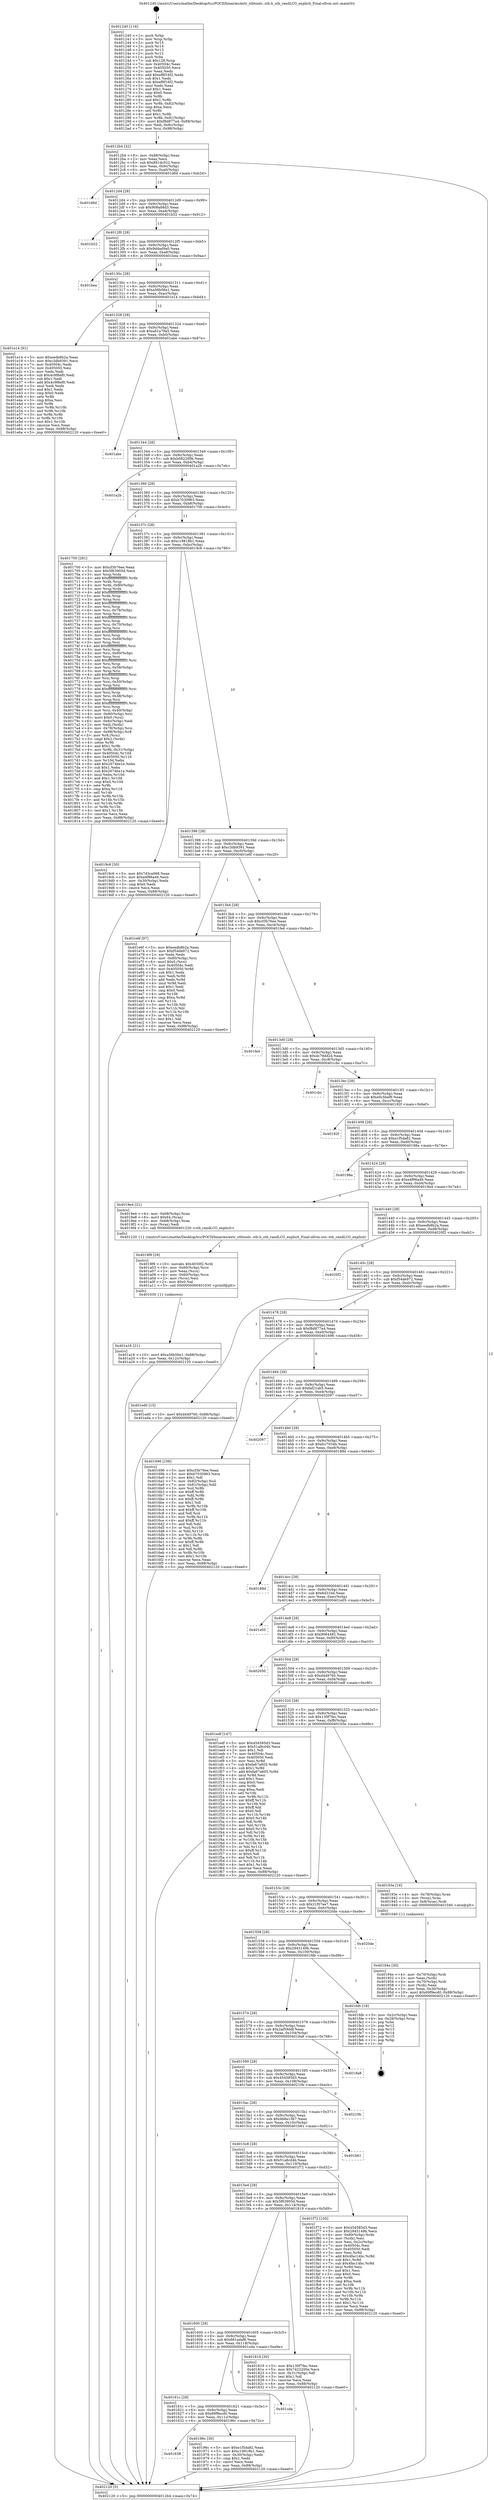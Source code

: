 digraph "0x401240" {
  label = "0x401240 (/mnt/c/Users/mathe/Desktop/tcc/POCII/binaries/extr_stbtools..stb.h_stb_randLCG_explicit_Final-ollvm.out::main(0))"
  labelloc = "t"
  node[shape=record]

  Entry [label="",width=0.3,height=0.3,shape=circle,fillcolor=black,style=filled]
  "0x4012b4" [label="{
     0x4012b4 [32]\l
     | [instrs]\l
     &nbsp;&nbsp;0x4012b4 \<+6\>: mov -0x88(%rbp),%eax\l
     &nbsp;&nbsp;0x4012ba \<+2\>: mov %eax,%ecx\l
     &nbsp;&nbsp;0x4012bc \<+6\>: sub $0x891dc022,%ecx\l
     &nbsp;&nbsp;0x4012c2 \<+6\>: mov %eax,-0x9c(%rbp)\l
     &nbsp;&nbsp;0x4012c8 \<+6\>: mov %ecx,-0xa0(%rbp)\l
     &nbsp;&nbsp;0x4012ce \<+6\>: je 0000000000401d6d \<main+0xb2d\>\l
  }"]
  "0x401d6d" [label="{
     0x401d6d\l
  }", style=dashed]
  "0x4012d4" [label="{
     0x4012d4 [28]\l
     | [instrs]\l
     &nbsp;&nbsp;0x4012d4 \<+5\>: jmp 00000000004012d9 \<main+0x99\>\l
     &nbsp;&nbsp;0x4012d9 \<+6\>: mov -0x9c(%rbp),%eax\l
     &nbsp;&nbsp;0x4012df \<+5\>: sub $0x908a88d3,%eax\l
     &nbsp;&nbsp;0x4012e4 \<+6\>: mov %eax,-0xa4(%rbp)\l
     &nbsp;&nbsp;0x4012ea \<+6\>: je 0000000000401b52 \<main+0x912\>\l
  }"]
  Exit [label="",width=0.3,height=0.3,shape=circle,fillcolor=black,style=filled,peripheries=2]
  "0x401b52" [label="{
     0x401b52\l
  }", style=dashed]
  "0x4012f0" [label="{
     0x4012f0 [28]\l
     | [instrs]\l
     &nbsp;&nbsp;0x4012f0 \<+5\>: jmp 00000000004012f5 \<main+0xb5\>\l
     &nbsp;&nbsp;0x4012f5 \<+6\>: mov -0x9c(%rbp),%eax\l
     &nbsp;&nbsp;0x4012fb \<+5\>: sub $0x9ddad9a0,%eax\l
     &nbsp;&nbsp;0x401300 \<+6\>: mov %eax,-0xa8(%rbp)\l
     &nbsp;&nbsp;0x401306 \<+6\>: je 0000000000401bea \<main+0x9aa\>\l
  }"]
  "0x401a16" [label="{
     0x401a16 [21]\l
     | [instrs]\l
     &nbsp;&nbsp;0x401a16 \<+10\>: movl $0xa56b56e1,-0x88(%rbp)\l
     &nbsp;&nbsp;0x401a20 \<+6\>: mov %eax,-0x12c(%rbp)\l
     &nbsp;&nbsp;0x401a26 \<+5\>: jmp 0000000000402120 \<main+0xee0\>\l
  }"]
  "0x401bea" [label="{
     0x401bea\l
  }", style=dashed]
  "0x40130c" [label="{
     0x40130c [28]\l
     | [instrs]\l
     &nbsp;&nbsp;0x40130c \<+5\>: jmp 0000000000401311 \<main+0xd1\>\l
     &nbsp;&nbsp;0x401311 \<+6\>: mov -0x9c(%rbp),%eax\l
     &nbsp;&nbsp;0x401317 \<+5\>: sub $0xa56b56e1,%eax\l
     &nbsp;&nbsp;0x40131c \<+6\>: mov %eax,-0xac(%rbp)\l
     &nbsp;&nbsp;0x401322 \<+6\>: je 0000000000401e14 \<main+0xbd4\>\l
  }"]
  "0x4019f9" [label="{
     0x4019f9 [29]\l
     | [instrs]\l
     &nbsp;&nbsp;0x4019f9 \<+10\>: movabs $0x4030f2,%rdi\l
     &nbsp;&nbsp;0x401a03 \<+4\>: mov -0x60(%rbp),%rcx\l
     &nbsp;&nbsp;0x401a07 \<+2\>: mov %eax,(%rcx)\l
     &nbsp;&nbsp;0x401a09 \<+4\>: mov -0x60(%rbp),%rcx\l
     &nbsp;&nbsp;0x401a0d \<+2\>: mov (%rcx),%esi\l
     &nbsp;&nbsp;0x401a0f \<+2\>: mov $0x0,%al\l
     &nbsp;&nbsp;0x401a11 \<+5\>: call 0000000000401030 \<printf@plt\>\l
     | [calls]\l
     &nbsp;&nbsp;0x401030 \{1\} (unknown)\l
  }"]
  "0x401e14" [label="{
     0x401e14 [91]\l
     | [instrs]\l
     &nbsp;&nbsp;0x401e14 \<+5\>: mov $0xeedb8b2a,%eax\l
     &nbsp;&nbsp;0x401e19 \<+5\>: mov $0xc3db9391,%ecx\l
     &nbsp;&nbsp;0x401e1e \<+7\>: mov 0x40504c,%edx\l
     &nbsp;&nbsp;0x401e25 \<+7\>: mov 0x405050,%esi\l
     &nbsp;&nbsp;0x401e2c \<+2\>: mov %edx,%edi\l
     &nbsp;&nbsp;0x401e2e \<+6\>: sub $0x4c9f6ef0,%edi\l
     &nbsp;&nbsp;0x401e34 \<+3\>: sub $0x1,%edi\l
     &nbsp;&nbsp;0x401e37 \<+6\>: add $0x4c9f6ef0,%edi\l
     &nbsp;&nbsp;0x401e3d \<+3\>: imul %edi,%edx\l
     &nbsp;&nbsp;0x401e40 \<+3\>: and $0x1,%edx\l
     &nbsp;&nbsp;0x401e43 \<+3\>: cmp $0x0,%edx\l
     &nbsp;&nbsp;0x401e46 \<+4\>: sete %r8b\l
     &nbsp;&nbsp;0x401e4a \<+3\>: cmp $0xa,%esi\l
     &nbsp;&nbsp;0x401e4d \<+4\>: setl %r9b\l
     &nbsp;&nbsp;0x401e51 \<+3\>: mov %r8b,%r10b\l
     &nbsp;&nbsp;0x401e54 \<+3\>: and %r9b,%r10b\l
     &nbsp;&nbsp;0x401e57 \<+3\>: xor %r9b,%r8b\l
     &nbsp;&nbsp;0x401e5a \<+3\>: or %r8b,%r10b\l
     &nbsp;&nbsp;0x401e5d \<+4\>: test $0x1,%r10b\l
     &nbsp;&nbsp;0x401e61 \<+3\>: cmovne %ecx,%eax\l
     &nbsp;&nbsp;0x401e64 \<+6\>: mov %eax,-0x88(%rbp)\l
     &nbsp;&nbsp;0x401e6a \<+5\>: jmp 0000000000402120 \<main+0xee0\>\l
  }"]
  "0x401328" [label="{
     0x401328 [28]\l
     | [instrs]\l
     &nbsp;&nbsp;0x401328 \<+5\>: jmp 000000000040132d \<main+0xed\>\l
     &nbsp;&nbsp;0x40132d \<+6\>: mov -0x9c(%rbp),%eax\l
     &nbsp;&nbsp;0x401333 \<+5\>: sub $0xa81a79a5,%eax\l
     &nbsp;&nbsp;0x401338 \<+6\>: mov %eax,-0xb0(%rbp)\l
     &nbsp;&nbsp;0x40133e \<+6\>: je 0000000000401abe \<main+0x87e\>\l
  }"]
  "0x401638" [label="{
     0x401638\l
  }", style=dashed]
  "0x401abe" [label="{
     0x401abe\l
  }", style=dashed]
  "0x401344" [label="{
     0x401344 [28]\l
     | [instrs]\l
     &nbsp;&nbsp;0x401344 \<+5\>: jmp 0000000000401349 \<main+0x109\>\l
     &nbsp;&nbsp;0x401349 \<+6\>: mov -0x9c(%rbp),%eax\l
     &nbsp;&nbsp;0x40134f \<+5\>: sub $0xb082269b,%eax\l
     &nbsp;&nbsp;0x401354 \<+6\>: mov %eax,-0xb4(%rbp)\l
     &nbsp;&nbsp;0x40135a \<+6\>: je 0000000000401a2b \<main+0x7eb\>\l
  }"]
  "0x40196c" [label="{
     0x40196c [30]\l
     | [instrs]\l
     &nbsp;&nbsp;0x40196c \<+5\>: mov $0xe1f5da82,%eax\l
     &nbsp;&nbsp;0x401971 \<+5\>: mov $0xc19818b1,%ecx\l
     &nbsp;&nbsp;0x401976 \<+3\>: mov -0x30(%rbp),%edx\l
     &nbsp;&nbsp;0x401979 \<+3\>: cmp $0x1,%edx\l
     &nbsp;&nbsp;0x40197c \<+3\>: cmovl %ecx,%eax\l
     &nbsp;&nbsp;0x40197f \<+6\>: mov %eax,-0x88(%rbp)\l
     &nbsp;&nbsp;0x401985 \<+5\>: jmp 0000000000402120 \<main+0xee0\>\l
  }"]
  "0x401a2b" [label="{
     0x401a2b\l
  }", style=dashed]
  "0x401360" [label="{
     0x401360 [28]\l
     | [instrs]\l
     &nbsp;&nbsp;0x401360 \<+5\>: jmp 0000000000401365 \<main+0x125\>\l
     &nbsp;&nbsp;0x401365 \<+6\>: mov -0x9c(%rbp),%eax\l
     &nbsp;&nbsp;0x40136b \<+5\>: sub $0xb7030963,%eax\l
     &nbsp;&nbsp;0x401370 \<+6\>: mov %eax,-0xb8(%rbp)\l
     &nbsp;&nbsp;0x401376 \<+6\>: je 0000000000401700 \<main+0x4c0\>\l
  }"]
  "0x40161c" [label="{
     0x40161c [28]\l
     | [instrs]\l
     &nbsp;&nbsp;0x40161c \<+5\>: jmp 0000000000401621 \<main+0x3e1\>\l
     &nbsp;&nbsp;0x401621 \<+6\>: mov -0x9c(%rbp),%eax\l
     &nbsp;&nbsp;0x401627 \<+5\>: sub $0x69f9ecd0,%eax\l
     &nbsp;&nbsp;0x40162c \<+6\>: mov %eax,-0x11c(%rbp)\l
     &nbsp;&nbsp;0x401632 \<+6\>: je 000000000040196c \<main+0x72c\>\l
  }"]
  "0x401700" [label="{
     0x401700 [281]\l
     | [instrs]\l
     &nbsp;&nbsp;0x401700 \<+5\>: mov $0xcf3b76ee,%eax\l
     &nbsp;&nbsp;0x401705 \<+5\>: mov $0x5f63905d,%ecx\l
     &nbsp;&nbsp;0x40170a \<+3\>: mov %rsp,%rdx\l
     &nbsp;&nbsp;0x40170d \<+4\>: add $0xfffffffffffffff0,%rdx\l
     &nbsp;&nbsp;0x401711 \<+3\>: mov %rdx,%rsp\l
     &nbsp;&nbsp;0x401714 \<+4\>: mov %rdx,-0x80(%rbp)\l
     &nbsp;&nbsp;0x401718 \<+3\>: mov %rsp,%rdx\l
     &nbsp;&nbsp;0x40171b \<+4\>: add $0xfffffffffffffff0,%rdx\l
     &nbsp;&nbsp;0x40171f \<+3\>: mov %rdx,%rsp\l
     &nbsp;&nbsp;0x401722 \<+3\>: mov %rsp,%rsi\l
     &nbsp;&nbsp;0x401725 \<+4\>: add $0xfffffffffffffff0,%rsi\l
     &nbsp;&nbsp;0x401729 \<+3\>: mov %rsi,%rsp\l
     &nbsp;&nbsp;0x40172c \<+4\>: mov %rsi,-0x78(%rbp)\l
     &nbsp;&nbsp;0x401730 \<+3\>: mov %rsp,%rsi\l
     &nbsp;&nbsp;0x401733 \<+4\>: add $0xfffffffffffffff0,%rsi\l
     &nbsp;&nbsp;0x401737 \<+3\>: mov %rsi,%rsp\l
     &nbsp;&nbsp;0x40173a \<+4\>: mov %rsi,-0x70(%rbp)\l
     &nbsp;&nbsp;0x40173e \<+3\>: mov %rsp,%rsi\l
     &nbsp;&nbsp;0x401741 \<+4\>: add $0xfffffffffffffff0,%rsi\l
     &nbsp;&nbsp;0x401745 \<+3\>: mov %rsi,%rsp\l
     &nbsp;&nbsp;0x401748 \<+4\>: mov %rsi,-0x68(%rbp)\l
     &nbsp;&nbsp;0x40174c \<+3\>: mov %rsp,%rsi\l
     &nbsp;&nbsp;0x40174f \<+4\>: add $0xfffffffffffffff0,%rsi\l
     &nbsp;&nbsp;0x401753 \<+3\>: mov %rsi,%rsp\l
     &nbsp;&nbsp;0x401756 \<+4\>: mov %rsi,-0x60(%rbp)\l
     &nbsp;&nbsp;0x40175a \<+3\>: mov %rsp,%rsi\l
     &nbsp;&nbsp;0x40175d \<+4\>: add $0xfffffffffffffff0,%rsi\l
     &nbsp;&nbsp;0x401761 \<+3\>: mov %rsi,%rsp\l
     &nbsp;&nbsp;0x401764 \<+4\>: mov %rsi,-0x58(%rbp)\l
     &nbsp;&nbsp;0x401768 \<+3\>: mov %rsp,%rsi\l
     &nbsp;&nbsp;0x40176b \<+4\>: add $0xfffffffffffffff0,%rsi\l
     &nbsp;&nbsp;0x40176f \<+3\>: mov %rsi,%rsp\l
     &nbsp;&nbsp;0x401772 \<+4\>: mov %rsi,-0x50(%rbp)\l
     &nbsp;&nbsp;0x401776 \<+3\>: mov %rsp,%rsi\l
     &nbsp;&nbsp;0x401779 \<+4\>: add $0xfffffffffffffff0,%rsi\l
     &nbsp;&nbsp;0x40177d \<+3\>: mov %rsi,%rsp\l
     &nbsp;&nbsp;0x401780 \<+4\>: mov %rsi,-0x48(%rbp)\l
     &nbsp;&nbsp;0x401784 \<+3\>: mov %rsp,%rsi\l
     &nbsp;&nbsp;0x401787 \<+4\>: add $0xfffffffffffffff0,%rsi\l
     &nbsp;&nbsp;0x40178b \<+3\>: mov %rsi,%rsp\l
     &nbsp;&nbsp;0x40178e \<+4\>: mov %rsi,-0x40(%rbp)\l
     &nbsp;&nbsp;0x401792 \<+4\>: mov -0x80(%rbp),%rsi\l
     &nbsp;&nbsp;0x401796 \<+6\>: movl $0x0,(%rsi)\l
     &nbsp;&nbsp;0x40179c \<+6\>: mov -0x8c(%rbp),%edi\l
     &nbsp;&nbsp;0x4017a2 \<+2\>: mov %edi,(%rdx)\l
     &nbsp;&nbsp;0x4017a4 \<+4\>: mov -0x78(%rbp),%rsi\l
     &nbsp;&nbsp;0x4017a8 \<+7\>: mov -0x98(%rbp),%r8\l
     &nbsp;&nbsp;0x4017af \<+3\>: mov %r8,(%rsi)\l
     &nbsp;&nbsp;0x4017b2 \<+3\>: cmpl $0x2,(%rdx)\l
     &nbsp;&nbsp;0x4017b5 \<+4\>: setne %r9b\l
     &nbsp;&nbsp;0x4017b9 \<+4\>: and $0x1,%r9b\l
     &nbsp;&nbsp;0x4017bd \<+4\>: mov %r9b,-0x31(%rbp)\l
     &nbsp;&nbsp;0x4017c1 \<+8\>: mov 0x40504c,%r10d\l
     &nbsp;&nbsp;0x4017c9 \<+8\>: mov 0x405050,%r11d\l
     &nbsp;&nbsp;0x4017d1 \<+3\>: mov %r10d,%ebx\l
     &nbsp;&nbsp;0x4017d4 \<+6\>: add $0x2674be1e,%ebx\l
     &nbsp;&nbsp;0x4017da \<+3\>: sub $0x1,%ebx\l
     &nbsp;&nbsp;0x4017dd \<+6\>: sub $0x2674be1e,%ebx\l
     &nbsp;&nbsp;0x4017e3 \<+4\>: imul %ebx,%r10d\l
     &nbsp;&nbsp;0x4017e7 \<+4\>: and $0x1,%r10d\l
     &nbsp;&nbsp;0x4017eb \<+4\>: cmp $0x0,%r10d\l
     &nbsp;&nbsp;0x4017ef \<+4\>: sete %r9b\l
     &nbsp;&nbsp;0x4017f3 \<+4\>: cmp $0xa,%r11d\l
     &nbsp;&nbsp;0x4017f7 \<+4\>: setl %r14b\l
     &nbsp;&nbsp;0x4017fb \<+3\>: mov %r9b,%r15b\l
     &nbsp;&nbsp;0x4017fe \<+3\>: and %r14b,%r15b\l
     &nbsp;&nbsp;0x401801 \<+3\>: xor %r14b,%r9b\l
     &nbsp;&nbsp;0x401804 \<+3\>: or %r9b,%r15b\l
     &nbsp;&nbsp;0x401807 \<+4\>: test $0x1,%r15b\l
     &nbsp;&nbsp;0x40180b \<+3\>: cmovne %ecx,%eax\l
     &nbsp;&nbsp;0x40180e \<+6\>: mov %eax,-0x88(%rbp)\l
     &nbsp;&nbsp;0x401814 \<+5\>: jmp 0000000000402120 \<main+0xee0\>\l
  }"]
  "0x40137c" [label="{
     0x40137c [28]\l
     | [instrs]\l
     &nbsp;&nbsp;0x40137c \<+5\>: jmp 0000000000401381 \<main+0x141\>\l
     &nbsp;&nbsp;0x401381 \<+6\>: mov -0x9c(%rbp),%eax\l
     &nbsp;&nbsp;0x401387 \<+5\>: sub $0xc19818b1,%eax\l
     &nbsp;&nbsp;0x40138c \<+6\>: mov %eax,-0xbc(%rbp)\l
     &nbsp;&nbsp;0x401392 \<+6\>: je 00000000004019c6 \<main+0x786\>\l
  }"]
  "0x401cda" [label="{
     0x401cda\l
  }", style=dashed]
  "0x4019c6" [label="{
     0x4019c6 [30]\l
     | [instrs]\l
     &nbsp;&nbsp;0x4019c6 \<+5\>: mov $0x7d3ca068,%eax\l
     &nbsp;&nbsp;0x4019cb \<+5\>: mov $0xe4f96a49,%ecx\l
     &nbsp;&nbsp;0x4019d0 \<+3\>: mov -0x30(%rbp),%edx\l
     &nbsp;&nbsp;0x4019d3 \<+3\>: cmp $0x0,%edx\l
     &nbsp;&nbsp;0x4019d6 \<+3\>: cmove %ecx,%eax\l
     &nbsp;&nbsp;0x4019d9 \<+6\>: mov %eax,-0x88(%rbp)\l
     &nbsp;&nbsp;0x4019df \<+5\>: jmp 0000000000402120 \<main+0xee0\>\l
  }"]
  "0x401398" [label="{
     0x401398 [28]\l
     | [instrs]\l
     &nbsp;&nbsp;0x401398 \<+5\>: jmp 000000000040139d \<main+0x15d\>\l
     &nbsp;&nbsp;0x40139d \<+6\>: mov -0x9c(%rbp),%eax\l
     &nbsp;&nbsp;0x4013a3 \<+5\>: sub $0xc3db9391,%eax\l
     &nbsp;&nbsp;0x4013a8 \<+6\>: mov %eax,-0xc0(%rbp)\l
     &nbsp;&nbsp;0x4013ae \<+6\>: je 0000000000401e6f \<main+0xc2f\>\l
  }"]
  "0x40194e" [label="{
     0x40194e [30]\l
     | [instrs]\l
     &nbsp;&nbsp;0x40194e \<+4\>: mov -0x70(%rbp),%rdi\l
     &nbsp;&nbsp;0x401952 \<+2\>: mov %eax,(%rdi)\l
     &nbsp;&nbsp;0x401954 \<+4\>: mov -0x70(%rbp),%rdi\l
     &nbsp;&nbsp;0x401958 \<+2\>: mov (%rdi),%eax\l
     &nbsp;&nbsp;0x40195a \<+3\>: mov %eax,-0x30(%rbp)\l
     &nbsp;&nbsp;0x40195d \<+10\>: movl $0x69f9ecd0,-0x88(%rbp)\l
     &nbsp;&nbsp;0x401967 \<+5\>: jmp 0000000000402120 \<main+0xee0\>\l
  }"]
  "0x401e6f" [label="{
     0x401e6f [97]\l
     | [instrs]\l
     &nbsp;&nbsp;0x401e6f \<+5\>: mov $0xeedb8b2a,%eax\l
     &nbsp;&nbsp;0x401e74 \<+5\>: mov $0xf54de972,%ecx\l
     &nbsp;&nbsp;0x401e79 \<+2\>: xor %edx,%edx\l
     &nbsp;&nbsp;0x401e7b \<+4\>: mov -0x80(%rbp),%rsi\l
     &nbsp;&nbsp;0x401e7f \<+6\>: movl $0x0,(%rsi)\l
     &nbsp;&nbsp;0x401e85 \<+7\>: mov 0x40504c,%edi\l
     &nbsp;&nbsp;0x401e8c \<+8\>: mov 0x405050,%r8d\l
     &nbsp;&nbsp;0x401e94 \<+3\>: sub $0x1,%edx\l
     &nbsp;&nbsp;0x401e97 \<+3\>: mov %edi,%r9d\l
     &nbsp;&nbsp;0x401e9a \<+3\>: add %edx,%r9d\l
     &nbsp;&nbsp;0x401e9d \<+4\>: imul %r9d,%edi\l
     &nbsp;&nbsp;0x401ea1 \<+3\>: and $0x1,%edi\l
     &nbsp;&nbsp;0x401ea4 \<+3\>: cmp $0x0,%edi\l
     &nbsp;&nbsp;0x401ea7 \<+4\>: sete %r10b\l
     &nbsp;&nbsp;0x401eab \<+4\>: cmp $0xa,%r8d\l
     &nbsp;&nbsp;0x401eaf \<+4\>: setl %r11b\l
     &nbsp;&nbsp;0x401eb3 \<+3\>: mov %r10b,%bl\l
     &nbsp;&nbsp;0x401eb6 \<+3\>: and %r11b,%bl\l
     &nbsp;&nbsp;0x401eb9 \<+3\>: xor %r11b,%r10b\l
     &nbsp;&nbsp;0x401ebc \<+3\>: or %r10b,%bl\l
     &nbsp;&nbsp;0x401ebf \<+3\>: test $0x1,%bl\l
     &nbsp;&nbsp;0x401ec2 \<+3\>: cmovne %ecx,%eax\l
     &nbsp;&nbsp;0x401ec5 \<+6\>: mov %eax,-0x88(%rbp)\l
     &nbsp;&nbsp;0x401ecb \<+5\>: jmp 0000000000402120 \<main+0xee0\>\l
  }"]
  "0x4013b4" [label="{
     0x4013b4 [28]\l
     | [instrs]\l
     &nbsp;&nbsp;0x4013b4 \<+5\>: jmp 00000000004013b9 \<main+0x179\>\l
     &nbsp;&nbsp;0x4013b9 \<+6\>: mov -0x9c(%rbp),%eax\l
     &nbsp;&nbsp;0x4013bf \<+5\>: sub $0xcf3b76ee,%eax\l
     &nbsp;&nbsp;0x4013c4 \<+6\>: mov %eax,-0xc4(%rbp)\l
     &nbsp;&nbsp;0x4013ca \<+6\>: je 0000000000401fed \<main+0xdad\>\l
  }"]
  "0x401600" [label="{
     0x401600 [28]\l
     | [instrs]\l
     &nbsp;&nbsp;0x401600 \<+5\>: jmp 0000000000401605 \<main+0x3c5\>\l
     &nbsp;&nbsp;0x401605 \<+6\>: mov -0x9c(%rbp),%eax\l
     &nbsp;&nbsp;0x40160b \<+5\>: sub $0x661adaf6,%eax\l
     &nbsp;&nbsp;0x401610 \<+6\>: mov %eax,-0x118(%rbp)\l
     &nbsp;&nbsp;0x401616 \<+6\>: je 0000000000401cda \<main+0xa9a\>\l
  }"]
  "0x401fed" [label="{
     0x401fed\l
  }", style=dashed]
  "0x4013d0" [label="{
     0x4013d0 [28]\l
     | [instrs]\l
     &nbsp;&nbsp;0x4013d0 \<+5\>: jmp 00000000004013d5 \<main+0x195\>\l
     &nbsp;&nbsp;0x4013d5 \<+6\>: mov -0x9c(%rbp),%eax\l
     &nbsp;&nbsp;0x4013db \<+5\>: sub $0xdc79dd2d,%eax\l
     &nbsp;&nbsp;0x4013e0 \<+6\>: mov %eax,-0xc8(%rbp)\l
     &nbsp;&nbsp;0x4013e6 \<+6\>: je 0000000000401cbc \<main+0xa7c\>\l
  }"]
  "0x401819" [label="{
     0x401819 [30]\l
     | [instrs]\l
     &nbsp;&nbsp;0x401819 \<+5\>: mov $0x130f7fec,%eax\l
     &nbsp;&nbsp;0x40181e \<+5\>: mov $0x7422200e,%ecx\l
     &nbsp;&nbsp;0x401823 \<+3\>: mov -0x31(%rbp),%dl\l
     &nbsp;&nbsp;0x401826 \<+3\>: test $0x1,%dl\l
     &nbsp;&nbsp;0x401829 \<+3\>: cmovne %ecx,%eax\l
     &nbsp;&nbsp;0x40182c \<+6\>: mov %eax,-0x88(%rbp)\l
     &nbsp;&nbsp;0x401832 \<+5\>: jmp 0000000000402120 \<main+0xee0\>\l
  }"]
  "0x401cbc" [label="{
     0x401cbc\l
  }", style=dashed]
  "0x4013ec" [label="{
     0x4013ec [28]\l
     | [instrs]\l
     &nbsp;&nbsp;0x4013ec \<+5\>: jmp 00000000004013f1 \<main+0x1b1\>\l
     &nbsp;&nbsp;0x4013f1 \<+6\>: mov -0x9c(%rbp),%eax\l
     &nbsp;&nbsp;0x4013f7 \<+5\>: sub $0xe0c5bef9,%eax\l
     &nbsp;&nbsp;0x4013fc \<+6\>: mov %eax,-0xcc(%rbp)\l
     &nbsp;&nbsp;0x401402 \<+6\>: je 000000000040192f \<main+0x6ef\>\l
  }"]
  "0x4015e4" [label="{
     0x4015e4 [28]\l
     | [instrs]\l
     &nbsp;&nbsp;0x4015e4 \<+5\>: jmp 00000000004015e9 \<main+0x3a9\>\l
     &nbsp;&nbsp;0x4015e9 \<+6\>: mov -0x9c(%rbp),%eax\l
     &nbsp;&nbsp;0x4015ef \<+5\>: sub $0x5f63905d,%eax\l
     &nbsp;&nbsp;0x4015f4 \<+6\>: mov %eax,-0x114(%rbp)\l
     &nbsp;&nbsp;0x4015fa \<+6\>: je 0000000000401819 \<main+0x5d9\>\l
  }"]
  "0x40192f" [label="{
     0x40192f\l
  }", style=dashed]
  "0x401408" [label="{
     0x401408 [28]\l
     | [instrs]\l
     &nbsp;&nbsp;0x401408 \<+5\>: jmp 000000000040140d \<main+0x1cd\>\l
     &nbsp;&nbsp;0x40140d \<+6\>: mov -0x9c(%rbp),%eax\l
     &nbsp;&nbsp;0x401413 \<+5\>: sub $0xe1f5da82,%eax\l
     &nbsp;&nbsp;0x401418 \<+6\>: mov %eax,-0xd0(%rbp)\l
     &nbsp;&nbsp;0x40141e \<+6\>: je 000000000040198a \<main+0x74a\>\l
  }"]
  "0x401f72" [label="{
     0x401f72 [105]\l
     | [instrs]\l
     &nbsp;&nbsp;0x401f72 \<+5\>: mov $0x454585d3,%eax\l
     &nbsp;&nbsp;0x401f77 \<+5\>: mov $0x2945149b,%ecx\l
     &nbsp;&nbsp;0x401f7c \<+4\>: mov -0x80(%rbp),%rdx\l
     &nbsp;&nbsp;0x401f80 \<+2\>: mov (%rdx),%esi\l
     &nbsp;&nbsp;0x401f82 \<+3\>: mov %esi,-0x2c(%rbp)\l
     &nbsp;&nbsp;0x401f85 \<+7\>: mov 0x40504c,%esi\l
     &nbsp;&nbsp;0x401f8c \<+7\>: mov 0x405050,%edi\l
     &nbsp;&nbsp;0x401f93 \<+3\>: mov %esi,%r8d\l
     &nbsp;&nbsp;0x401f96 \<+7\>: add $0x4fac14bc,%r8d\l
     &nbsp;&nbsp;0x401f9d \<+4\>: sub $0x1,%r8d\l
     &nbsp;&nbsp;0x401fa1 \<+7\>: sub $0x4fac14bc,%r8d\l
     &nbsp;&nbsp;0x401fa8 \<+4\>: imul %r8d,%esi\l
     &nbsp;&nbsp;0x401fac \<+3\>: and $0x1,%esi\l
     &nbsp;&nbsp;0x401faf \<+3\>: cmp $0x0,%esi\l
     &nbsp;&nbsp;0x401fb2 \<+4\>: sete %r9b\l
     &nbsp;&nbsp;0x401fb6 \<+3\>: cmp $0xa,%edi\l
     &nbsp;&nbsp;0x401fb9 \<+4\>: setl %r10b\l
     &nbsp;&nbsp;0x401fbd \<+3\>: mov %r9b,%r11b\l
     &nbsp;&nbsp;0x401fc0 \<+3\>: and %r10b,%r11b\l
     &nbsp;&nbsp;0x401fc3 \<+3\>: xor %r10b,%r9b\l
     &nbsp;&nbsp;0x401fc6 \<+3\>: or %r9b,%r11b\l
     &nbsp;&nbsp;0x401fc9 \<+4\>: test $0x1,%r11b\l
     &nbsp;&nbsp;0x401fcd \<+3\>: cmovne %ecx,%eax\l
     &nbsp;&nbsp;0x401fd0 \<+6\>: mov %eax,-0x88(%rbp)\l
     &nbsp;&nbsp;0x401fd6 \<+5\>: jmp 0000000000402120 \<main+0xee0\>\l
  }"]
  "0x40198a" [label="{
     0x40198a\l
  }", style=dashed]
  "0x401424" [label="{
     0x401424 [28]\l
     | [instrs]\l
     &nbsp;&nbsp;0x401424 \<+5\>: jmp 0000000000401429 \<main+0x1e9\>\l
     &nbsp;&nbsp;0x401429 \<+6\>: mov -0x9c(%rbp),%eax\l
     &nbsp;&nbsp;0x40142f \<+5\>: sub $0xe4f96a49,%eax\l
     &nbsp;&nbsp;0x401434 \<+6\>: mov %eax,-0xd4(%rbp)\l
     &nbsp;&nbsp;0x40143a \<+6\>: je 00000000004019e4 \<main+0x7a4\>\l
  }"]
  "0x4015c8" [label="{
     0x4015c8 [28]\l
     | [instrs]\l
     &nbsp;&nbsp;0x4015c8 \<+5\>: jmp 00000000004015cd \<main+0x38d\>\l
     &nbsp;&nbsp;0x4015cd \<+6\>: mov -0x9c(%rbp),%eax\l
     &nbsp;&nbsp;0x4015d3 \<+5\>: sub $0x51a8cd4b,%eax\l
     &nbsp;&nbsp;0x4015d8 \<+6\>: mov %eax,-0x110(%rbp)\l
     &nbsp;&nbsp;0x4015de \<+6\>: je 0000000000401f72 \<main+0xd32\>\l
  }"]
  "0x4019e4" [label="{
     0x4019e4 [21]\l
     | [instrs]\l
     &nbsp;&nbsp;0x4019e4 \<+4\>: mov -0x68(%rbp),%rax\l
     &nbsp;&nbsp;0x4019e8 \<+6\>: movl $0x64,(%rax)\l
     &nbsp;&nbsp;0x4019ee \<+4\>: mov -0x68(%rbp),%rax\l
     &nbsp;&nbsp;0x4019f2 \<+2\>: mov (%rax),%edi\l
     &nbsp;&nbsp;0x4019f4 \<+5\>: call 0000000000401220 \<stb_randLCG_explicit\>\l
     | [calls]\l
     &nbsp;&nbsp;0x401220 \{1\} (/mnt/c/Users/mathe/Desktop/tcc/POCII/binaries/extr_stbtools..stb.h_stb_randLCG_explicit_Final-ollvm.out::stb_randLCG_explicit)\l
  }"]
  "0x401440" [label="{
     0x401440 [28]\l
     | [instrs]\l
     &nbsp;&nbsp;0x401440 \<+5\>: jmp 0000000000401445 \<main+0x205\>\l
     &nbsp;&nbsp;0x401445 \<+6\>: mov -0x9c(%rbp),%eax\l
     &nbsp;&nbsp;0x40144b \<+5\>: sub $0xeedb8b2a,%eax\l
     &nbsp;&nbsp;0x401450 \<+6\>: mov %eax,-0xd8(%rbp)\l
     &nbsp;&nbsp;0x401456 \<+6\>: je 00000000004020f2 \<main+0xeb2\>\l
  }"]
  "0x401b61" [label="{
     0x401b61\l
  }", style=dashed]
  "0x4020f2" [label="{
     0x4020f2\l
  }", style=dashed]
  "0x40145c" [label="{
     0x40145c [28]\l
     | [instrs]\l
     &nbsp;&nbsp;0x40145c \<+5\>: jmp 0000000000401461 \<main+0x221\>\l
     &nbsp;&nbsp;0x401461 \<+6\>: mov -0x9c(%rbp),%eax\l
     &nbsp;&nbsp;0x401467 \<+5\>: sub $0xf54de972,%eax\l
     &nbsp;&nbsp;0x40146c \<+6\>: mov %eax,-0xdc(%rbp)\l
     &nbsp;&nbsp;0x401472 \<+6\>: je 0000000000401ed0 \<main+0xc90\>\l
  }"]
  "0x4015ac" [label="{
     0x4015ac [28]\l
     | [instrs]\l
     &nbsp;&nbsp;0x4015ac \<+5\>: jmp 00000000004015b1 \<main+0x371\>\l
     &nbsp;&nbsp;0x4015b1 \<+6\>: mov -0x9c(%rbp),%eax\l
     &nbsp;&nbsp;0x4015b7 \<+5\>: sub $0x4b8a1567,%eax\l
     &nbsp;&nbsp;0x4015bc \<+6\>: mov %eax,-0x10c(%rbp)\l
     &nbsp;&nbsp;0x4015c2 \<+6\>: je 0000000000401b61 \<main+0x921\>\l
  }"]
  "0x401ed0" [label="{
     0x401ed0 [15]\l
     | [instrs]\l
     &nbsp;&nbsp;0x401ed0 \<+10\>: movl $0xd449760,-0x88(%rbp)\l
     &nbsp;&nbsp;0x401eda \<+5\>: jmp 0000000000402120 \<main+0xee0\>\l
  }"]
  "0x401478" [label="{
     0x401478 [28]\l
     | [instrs]\l
     &nbsp;&nbsp;0x401478 \<+5\>: jmp 000000000040147d \<main+0x23d\>\l
     &nbsp;&nbsp;0x40147d \<+6\>: mov -0x9c(%rbp),%eax\l
     &nbsp;&nbsp;0x401483 \<+5\>: sub $0xf8d877a4,%eax\l
     &nbsp;&nbsp;0x401488 \<+6\>: mov %eax,-0xe0(%rbp)\l
     &nbsp;&nbsp;0x40148e \<+6\>: je 0000000000401696 \<main+0x456\>\l
  }"]
  "0x40210b" [label="{
     0x40210b\l
  }", style=dashed]
  "0x401696" [label="{
     0x401696 [106]\l
     | [instrs]\l
     &nbsp;&nbsp;0x401696 \<+5\>: mov $0xcf3b76ee,%eax\l
     &nbsp;&nbsp;0x40169b \<+5\>: mov $0xb7030963,%ecx\l
     &nbsp;&nbsp;0x4016a0 \<+2\>: mov $0x1,%dl\l
     &nbsp;&nbsp;0x4016a2 \<+7\>: mov -0x82(%rbp),%sil\l
     &nbsp;&nbsp;0x4016a9 \<+7\>: mov -0x81(%rbp),%dil\l
     &nbsp;&nbsp;0x4016b0 \<+3\>: mov %sil,%r8b\l
     &nbsp;&nbsp;0x4016b3 \<+4\>: xor $0xff,%r8b\l
     &nbsp;&nbsp;0x4016b7 \<+3\>: mov %dil,%r9b\l
     &nbsp;&nbsp;0x4016ba \<+4\>: xor $0xff,%r9b\l
     &nbsp;&nbsp;0x4016be \<+3\>: xor $0x1,%dl\l
     &nbsp;&nbsp;0x4016c1 \<+3\>: mov %r8b,%r10b\l
     &nbsp;&nbsp;0x4016c4 \<+4\>: and $0xff,%r10b\l
     &nbsp;&nbsp;0x4016c8 \<+3\>: and %dl,%sil\l
     &nbsp;&nbsp;0x4016cb \<+3\>: mov %r9b,%r11b\l
     &nbsp;&nbsp;0x4016ce \<+4\>: and $0xff,%r11b\l
     &nbsp;&nbsp;0x4016d2 \<+3\>: and %dl,%dil\l
     &nbsp;&nbsp;0x4016d5 \<+3\>: or %sil,%r10b\l
     &nbsp;&nbsp;0x4016d8 \<+3\>: or %dil,%r11b\l
     &nbsp;&nbsp;0x4016db \<+3\>: xor %r11b,%r10b\l
     &nbsp;&nbsp;0x4016de \<+3\>: or %r9b,%r8b\l
     &nbsp;&nbsp;0x4016e1 \<+4\>: xor $0xff,%r8b\l
     &nbsp;&nbsp;0x4016e5 \<+3\>: or $0x1,%dl\l
     &nbsp;&nbsp;0x4016e8 \<+3\>: and %dl,%r8b\l
     &nbsp;&nbsp;0x4016eb \<+3\>: or %r8b,%r10b\l
     &nbsp;&nbsp;0x4016ee \<+4\>: test $0x1,%r10b\l
     &nbsp;&nbsp;0x4016f2 \<+3\>: cmovne %ecx,%eax\l
     &nbsp;&nbsp;0x4016f5 \<+6\>: mov %eax,-0x88(%rbp)\l
     &nbsp;&nbsp;0x4016fb \<+5\>: jmp 0000000000402120 \<main+0xee0\>\l
  }"]
  "0x401494" [label="{
     0x401494 [28]\l
     | [instrs]\l
     &nbsp;&nbsp;0x401494 \<+5\>: jmp 0000000000401499 \<main+0x259\>\l
     &nbsp;&nbsp;0x401499 \<+6\>: mov -0x9c(%rbp),%eax\l
     &nbsp;&nbsp;0x40149f \<+5\>: sub $0xfaf21ab5,%eax\l
     &nbsp;&nbsp;0x4014a4 \<+6\>: mov %eax,-0xe4(%rbp)\l
     &nbsp;&nbsp;0x4014aa \<+6\>: je 0000000000402097 \<main+0xe57\>\l
  }"]
  "0x402120" [label="{
     0x402120 [5]\l
     | [instrs]\l
     &nbsp;&nbsp;0x402120 \<+5\>: jmp 00000000004012b4 \<main+0x74\>\l
  }"]
  "0x401240" [label="{
     0x401240 [116]\l
     | [instrs]\l
     &nbsp;&nbsp;0x401240 \<+1\>: push %rbp\l
     &nbsp;&nbsp;0x401241 \<+3\>: mov %rsp,%rbp\l
     &nbsp;&nbsp;0x401244 \<+2\>: push %r15\l
     &nbsp;&nbsp;0x401246 \<+2\>: push %r14\l
     &nbsp;&nbsp;0x401248 \<+2\>: push %r13\l
     &nbsp;&nbsp;0x40124a \<+2\>: push %r12\l
     &nbsp;&nbsp;0x40124c \<+1\>: push %rbx\l
     &nbsp;&nbsp;0x40124d \<+7\>: sub $0x128,%rsp\l
     &nbsp;&nbsp;0x401254 \<+7\>: mov 0x40504c,%eax\l
     &nbsp;&nbsp;0x40125b \<+7\>: mov 0x405050,%ecx\l
     &nbsp;&nbsp;0x401262 \<+2\>: mov %eax,%edx\l
     &nbsp;&nbsp;0x401264 \<+6\>: add $0xef8f16f2,%edx\l
     &nbsp;&nbsp;0x40126a \<+3\>: sub $0x1,%edx\l
     &nbsp;&nbsp;0x40126d \<+6\>: sub $0xef8f16f2,%edx\l
     &nbsp;&nbsp;0x401273 \<+3\>: imul %edx,%eax\l
     &nbsp;&nbsp;0x401276 \<+3\>: and $0x1,%eax\l
     &nbsp;&nbsp;0x401279 \<+3\>: cmp $0x0,%eax\l
     &nbsp;&nbsp;0x40127c \<+4\>: sete %r8b\l
     &nbsp;&nbsp;0x401280 \<+4\>: and $0x1,%r8b\l
     &nbsp;&nbsp;0x401284 \<+7\>: mov %r8b,-0x82(%rbp)\l
     &nbsp;&nbsp;0x40128b \<+3\>: cmp $0xa,%ecx\l
     &nbsp;&nbsp;0x40128e \<+4\>: setl %r8b\l
     &nbsp;&nbsp;0x401292 \<+4\>: and $0x1,%r8b\l
     &nbsp;&nbsp;0x401296 \<+7\>: mov %r8b,-0x81(%rbp)\l
     &nbsp;&nbsp;0x40129d \<+10\>: movl $0xf8d877a4,-0x88(%rbp)\l
     &nbsp;&nbsp;0x4012a7 \<+6\>: mov %edi,-0x8c(%rbp)\l
     &nbsp;&nbsp;0x4012ad \<+7\>: mov %rsi,-0x98(%rbp)\l
  }"]
  "0x401590" [label="{
     0x401590 [28]\l
     | [instrs]\l
     &nbsp;&nbsp;0x401590 \<+5\>: jmp 0000000000401595 \<main+0x355\>\l
     &nbsp;&nbsp;0x401595 \<+6\>: mov -0x9c(%rbp),%eax\l
     &nbsp;&nbsp;0x40159b \<+5\>: sub $0x454585d3,%eax\l
     &nbsp;&nbsp;0x4015a0 \<+6\>: mov %eax,-0x108(%rbp)\l
     &nbsp;&nbsp;0x4015a6 \<+6\>: je 000000000040210b \<main+0xecb\>\l
  }"]
  "0x4019a8" [label="{
     0x4019a8\l
  }", style=dashed]
  "0x402097" [label="{
     0x402097\l
  }", style=dashed]
  "0x4014b0" [label="{
     0x4014b0 [28]\l
     | [instrs]\l
     &nbsp;&nbsp;0x4014b0 \<+5\>: jmp 00000000004014b5 \<main+0x275\>\l
     &nbsp;&nbsp;0x4014b5 \<+6\>: mov -0x9c(%rbp),%eax\l
     &nbsp;&nbsp;0x4014bb \<+5\>: sub $0xfcc7034b,%eax\l
     &nbsp;&nbsp;0x4014c0 \<+6\>: mov %eax,-0xe8(%rbp)\l
     &nbsp;&nbsp;0x4014c6 \<+6\>: je 000000000040188d \<main+0x64d\>\l
  }"]
  "0x401574" [label="{
     0x401574 [28]\l
     | [instrs]\l
     &nbsp;&nbsp;0x401574 \<+5\>: jmp 0000000000401579 \<main+0x339\>\l
     &nbsp;&nbsp;0x401579 \<+6\>: mov -0x9c(%rbp),%eax\l
     &nbsp;&nbsp;0x40157f \<+5\>: sub $0x2af59ddf,%eax\l
     &nbsp;&nbsp;0x401584 \<+6\>: mov %eax,-0x104(%rbp)\l
     &nbsp;&nbsp;0x40158a \<+6\>: je 00000000004019a8 \<main+0x768\>\l
  }"]
  "0x40188d" [label="{
     0x40188d\l
  }", style=dashed]
  "0x4014cc" [label="{
     0x4014cc [28]\l
     | [instrs]\l
     &nbsp;&nbsp;0x4014cc \<+5\>: jmp 00000000004014d1 \<main+0x291\>\l
     &nbsp;&nbsp;0x4014d1 \<+6\>: mov -0x9c(%rbp),%eax\l
     &nbsp;&nbsp;0x4014d7 \<+5\>: sub $0x6d31bd,%eax\l
     &nbsp;&nbsp;0x4014dc \<+6\>: mov %eax,-0xec(%rbp)\l
     &nbsp;&nbsp;0x4014e2 \<+6\>: je 0000000000401e05 \<main+0xbc5\>\l
  }"]
  "0x401fdb" [label="{
     0x401fdb [18]\l
     | [instrs]\l
     &nbsp;&nbsp;0x401fdb \<+3\>: mov -0x2c(%rbp),%eax\l
     &nbsp;&nbsp;0x401fde \<+4\>: lea -0x28(%rbp),%rsp\l
     &nbsp;&nbsp;0x401fe2 \<+1\>: pop %rbx\l
     &nbsp;&nbsp;0x401fe3 \<+2\>: pop %r12\l
     &nbsp;&nbsp;0x401fe5 \<+2\>: pop %r13\l
     &nbsp;&nbsp;0x401fe7 \<+2\>: pop %r14\l
     &nbsp;&nbsp;0x401fe9 \<+2\>: pop %r15\l
     &nbsp;&nbsp;0x401feb \<+1\>: pop %rbp\l
     &nbsp;&nbsp;0x401fec \<+1\>: ret\l
  }"]
  "0x401e05" [label="{
     0x401e05\l
  }", style=dashed]
  "0x4014e8" [label="{
     0x4014e8 [28]\l
     | [instrs]\l
     &nbsp;&nbsp;0x4014e8 \<+5\>: jmp 00000000004014ed \<main+0x2ad\>\l
     &nbsp;&nbsp;0x4014ed \<+6\>: mov -0x9c(%rbp),%eax\l
     &nbsp;&nbsp;0x4014f3 \<+5\>: sub $0x9064492,%eax\l
     &nbsp;&nbsp;0x4014f8 \<+6\>: mov %eax,-0xf0(%rbp)\l
     &nbsp;&nbsp;0x4014fe \<+6\>: je 0000000000402050 \<main+0xe10\>\l
  }"]
  "0x401558" [label="{
     0x401558 [28]\l
     | [instrs]\l
     &nbsp;&nbsp;0x401558 \<+5\>: jmp 000000000040155d \<main+0x31d\>\l
     &nbsp;&nbsp;0x40155d \<+6\>: mov -0x9c(%rbp),%eax\l
     &nbsp;&nbsp;0x401563 \<+5\>: sub $0x2945149b,%eax\l
     &nbsp;&nbsp;0x401568 \<+6\>: mov %eax,-0x100(%rbp)\l
     &nbsp;&nbsp;0x40156e \<+6\>: je 0000000000401fdb \<main+0xd9b\>\l
  }"]
  "0x402050" [label="{
     0x402050\l
  }", style=dashed]
  "0x401504" [label="{
     0x401504 [28]\l
     | [instrs]\l
     &nbsp;&nbsp;0x401504 \<+5\>: jmp 0000000000401509 \<main+0x2c9\>\l
     &nbsp;&nbsp;0x401509 \<+6\>: mov -0x9c(%rbp),%eax\l
     &nbsp;&nbsp;0x40150f \<+5\>: sub $0xd449760,%eax\l
     &nbsp;&nbsp;0x401514 \<+6\>: mov %eax,-0xf4(%rbp)\l
     &nbsp;&nbsp;0x40151a \<+6\>: je 0000000000401edf \<main+0xc9f\>\l
  }"]
  "0x4020de" [label="{
     0x4020de\l
  }", style=dashed]
  "0x401edf" [label="{
     0x401edf [147]\l
     | [instrs]\l
     &nbsp;&nbsp;0x401edf \<+5\>: mov $0x454585d3,%eax\l
     &nbsp;&nbsp;0x401ee4 \<+5\>: mov $0x51a8cd4b,%ecx\l
     &nbsp;&nbsp;0x401ee9 \<+2\>: mov $0x1,%dl\l
     &nbsp;&nbsp;0x401eeb \<+7\>: mov 0x40504c,%esi\l
     &nbsp;&nbsp;0x401ef2 \<+7\>: mov 0x405050,%edi\l
     &nbsp;&nbsp;0x401ef9 \<+3\>: mov %esi,%r8d\l
     &nbsp;&nbsp;0x401efc \<+7\>: sub $0xfa67a605,%r8d\l
     &nbsp;&nbsp;0x401f03 \<+4\>: sub $0x1,%r8d\l
     &nbsp;&nbsp;0x401f07 \<+7\>: add $0xfa67a605,%r8d\l
     &nbsp;&nbsp;0x401f0e \<+4\>: imul %r8d,%esi\l
     &nbsp;&nbsp;0x401f12 \<+3\>: and $0x1,%esi\l
     &nbsp;&nbsp;0x401f15 \<+3\>: cmp $0x0,%esi\l
     &nbsp;&nbsp;0x401f18 \<+4\>: sete %r9b\l
     &nbsp;&nbsp;0x401f1c \<+3\>: cmp $0xa,%edi\l
     &nbsp;&nbsp;0x401f1f \<+4\>: setl %r10b\l
     &nbsp;&nbsp;0x401f23 \<+3\>: mov %r9b,%r11b\l
     &nbsp;&nbsp;0x401f26 \<+4\>: xor $0xff,%r11b\l
     &nbsp;&nbsp;0x401f2a \<+3\>: mov %r10b,%bl\l
     &nbsp;&nbsp;0x401f2d \<+3\>: xor $0xff,%bl\l
     &nbsp;&nbsp;0x401f30 \<+3\>: xor $0x0,%dl\l
     &nbsp;&nbsp;0x401f33 \<+3\>: mov %r11b,%r14b\l
     &nbsp;&nbsp;0x401f36 \<+4\>: and $0x0,%r14b\l
     &nbsp;&nbsp;0x401f3a \<+3\>: and %dl,%r9b\l
     &nbsp;&nbsp;0x401f3d \<+3\>: mov %bl,%r15b\l
     &nbsp;&nbsp;0x401f40 \<+4\>: and $0x0,%r15b\l
     &nbsp;&nbsp;0x401f44 \<+3\>: and %dl,%r10b\l
     &nbsp;&nbsp;0x401f47 \<+3\>: or %r9b,%r14b\l
     &nbsp;&nbsp;0x401f4a \<+3\>: or %r10b,%r15b\l
     &nbsp;&nbsp;0x401f4d \<+3\>: xor %r15b,%r14b\l
     &nbsp;&nbsp;0x401f50 \<+3\>: or %bl,%r11b\l
     &nbsp;&nbsp;0x401f53 \<+4\>: xor $0xff,%r11b\l
     &nbsp;&nbsp;0x401f57 \<+3\>: or $0x0,%dl\l
     &nbsp;&nbsp;0x401f5a \<+3\>: and %dl,%r11b\l
     &nbsp;&nbsp;0x401f5d \<+3\>: or %r11b,%r14b\l
     &nbsp;&nbsp;0x401f60 \<+4\>: test $0x1,%r14b\l
     &nbsp;&nbsp;0x401f64 \<+3\>: cmovne %ecx,%eax\l
     &nbsp;&nbsp;0x401f67 \<+6\>: mov %eax,-0x88(%rbp)\l
     &nbsp;&nbsp;0x401f6d \<+5\>: jmp 0000000000402120 \<main+0xee0\>\l
  }"]
  "0x401520" [label="{
     0x401520 [28]\l
     | [instrs]\l
     &nbsp;&nbsp;0x401520 \<+5\>: jmp 0000000000401525 \<main+0x2e5\>\l
     &nbsp;&nbsp;0x401525 \<+6\>: mov -0x9c(%rbp),%eax\l
     &nbsp;&nbsp;0x40152b \<+5\>: sub $0x130f7fec,%eax\l
     &nbsp;&nbsp;0x401530 \<+6\>: mov %eax,-0xf8(%rbp)\l
     &nbsp;&nbsp;0x401536 \<+6\>: je 000000000040193e \<main+0x6fe\>\l
  }"]
  "0x40153c" [label="{
     0x40153c [28]\l
     | [instrs]\l
     &nbsp;&nbsp;0x40153c \<+5\>: jmp 0000000000401541 \<main+0x301\>\l
     &nbsp;&nbsp;0x401541 \<+6\>: mov -0x9c(%rbp),%eax\l
     &nbsp;&nbsp;0x401547 \<+5\>: sub $0x21f07ee7,%eax\l
     &nbsp;&nbsp;0x40154c \<+6\>: mov %eax,-0xfc(%rbp)\l
     &nbsp;&nbsp;0x401552 \<+6\>: je 00000000004020de \<main+0xe9e\>\l
  }"]
  "0x40193e" [label="{
     0x40193e [16]\l
     | [instrs]\l
     &nbsp;&nbsp;0x40193e \<+4\>: mov -0x78(%rbp),%rax\l
     &nbsp;&nbsp;0x401942 \<+3\>: mov (%rax),%rax\l
     &nbsp;&nbsp;0x401945 \<+4\>: mov 0x8(%rax),%rdi\l
     &nbsp;&nbsp;0x401949 \<+5\>: call 0000000000401040 \<atoi@plt\>\l
     | [calls]\l
     &nbsp;&nbsp;0x401040 \{1\} (unknown)\l
  }"]
  Entry -> "0x401240" [label=" 1"]
  "0x4012b4" -> "0x401d6d" [label=" 0"]
  "0x4012b4" -> "0x4012d4" [label=" 13"]
  "0x401fdb" -> Exit [label=" 1"]
  "0x4012d4" -> "0x401b52" [label=" 0"]
  "0x4012d4" -> "0x4012f0" [label=" 13"]
  "0x401f72" -> "0x402120" [label=" 1"]
  "0x4012f0" -> "0x401bea" [label=" 0"]
  "0x4012f0" -> "0x40130c" [label=" 13"]
  "0x401edf" -> "0x402120" [label=" 1"]
  "0x40130c" -> "0x401e14" [label=" 1"]
  "0x40130c" -> "0x401328" [label=" 12"]
  "0x401ed0" -> "0x402120" [label=" 1"]
  "0x401328" -> "0x401abe" [label=" 0"]
  "0x401328" -> "0x401344" [label=" 12"]
  "0x401e6f" -> "0x402120" [label=" 1"]
  "0x401344" -> "0x401a2b" [label=" 0"]
  "0x401344" -> "0x401360" [label=" 12"]
  "0x401e14" -> "0x402120" [label=" 1"]
  "0x401360" -> "0x401700" [label=" 1"]
  "0x401360" -> "0x40137c" [label=" 11"]
  "0x4019f9" -> "0x401a16" [label=" 1"]
  "0x40137c" -> "0x4019c6" [label=" 1"]
  "0x40137c" -> "0x401398" [label=" 10"]
  "0x4019e4" -> "0x4019f9" [label=" 1"]
  "0x401398" -> "0x401e6f" [label=" 1"]
  "0x401398" -> "0x4013b4" [label=" 9"]
  "0x40196c" -> "0x402120" [label=" 1"]
  "0x4013b4" -> "0x401fed" [label=" 0"]
  "0x4013b4" -> "0x4013d0" [label=" 9"]
  "0x40161c" -> "0x401638" [label=" 0"]
  "0x4013d0" -> "0x401cbc" [label=" 0"]
  "0x4013d0" -> "0x4013ec" [label=" 9"]
  "0x40161c" -> "0x40196c" [label=" 1"]
  "0x4013ec" -> "0x40192f" [label=" 0"]
  "0x4013ec" -> "0x401408" [label=" 9"]
  "0x401600" -> "0x40161c" [label=" 1"]
  "0x401408" -> "0x40198a" [label=" 0"]
  "0x401408" -> "0x401424" [label=" 9"]
  "0x401600" -> "0x401cda" [label=" 0"]
  "0x401424" -> "0x4019e4" [label=" 1"]
  "0x401424" -> "0x401440" [label=" 8"]
  "0x40194e" -> "0x402120" [label=" 1"]
  "0x401440" -> "0x4020f2" [label=" 0"]
  "0x401440" -> "0x40145c" [label=" 8"]
  "0x40193e" -> "0x40194e" [label=" 1"]
  "0x40145c" -> "0x401ed0" [label=" 1"]
  "0x40145c" -> "0x401478" [label=" 7"]
  "0x4015e4" -> "0x401600" [label=" 1"]
  "0x401478" -> "0x401696" [label=" 1"]
  "0x401478" -> "0x401494" [label=" 6"]
  "0x401696" -> "0x402120" [label=" 1"]
  "0x401240" -> "0x4012b4" [label=" 1"]
  "0x402120" -> "0x4012b4" [label=" 12"]
  "0x4015e4" -> "0x401819" [label=" 1"]
  "0x401700" -> "0x402120" [label=" 1"]
  "0x4015c8" -> "0x4015e4" [label=" 2"]
  "0x401494" -> "0x402097" [label=" 0"]
  "0x401494" -> "0x4014b0" [label=" 6"]
  "0x4015c8" -> "0x401f72" [label=" 1"]
  "0x4014b0" -> "0x40188d" [label=" 0"]
  "0x4014b0" -> "0x4014cc" [label=" 6"]
  "0x4015ac" -> "0x4015c8" [label=" 3"]
  "0x4014cc" -> "0x401e05" [label=" 0"]
  "0x4014cc" -> "0x4014e8" [label=" 6"]
  "0x4015ac" -> "0x401b61" [label=" 0"]
  "0x4014e8" -> "0x402050" [label=" 0"]
  "0x4014e8" -> "0x401504" [label=" 6"]
  "0x401590" -> "0x4015ac" [label=" 3"]
  "0x401504" -> "0x401edf" [label=" 1"]
  "0x401504" -> "0x401520" [label=" 5"]
  "0x401590" -> "0x40210b" [label=" 0"]
  "0x401520" -> "0x40193e" [label=" 1"]
  "0x401520" -> "0x40153c" [label=" 4"]
  "0x401a16" -> "0x402120" [label=" 1"]
  "0x40153c" -> "0x4020de" [label=" 0"]
  "0x40153c" -> "0x401558" [label=" 4"]
  "0x401819" -> "0x402120" [label=" 1"]
  "0x401558" -> "0x401fdb" [label=" 1"]
  "0x401558" -> "0x401574" [label=" 3"]
  "0x4019c6" -> "0x402120" [label=" 1"]
  "0x401574" -> "0x4019a8" [label=" 0"]
  "0x401574" -> "0x401590" [label=" 3"]
}
